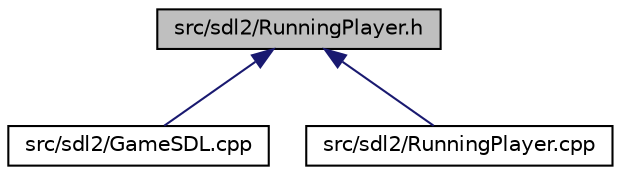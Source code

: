 digraph "src/sdl2/RunningPlayer.h"
{
 // LATEX_PDF_SIZE
  edge [fontname="Helvetica",fontsize="10",labelfontname="Helvetica",labelfontsize="10"];
  node [fontname="Helvetica",fontsize="10",shape=record];
  Node1 [label="src/sdl2/RunningPlayer.h",height=0.2,width=0.4,color="black", fillcolor="grey75", style="filled", fontcolor="black",tooltip=" "];
  Node1 -> Node2 [dir="back",color="midnightblue",fontsize="10",style="solid",fontname="Helvetica"];
  Node2 [label="src/sdl2/GameSDL.cpp",height=0.2,width=0.4,color="black", fillcolor="white", style="filled",URL="$GameSDL_8cpp.html",tooltip=" "];
  Node1 -> Node3 [dir="back",color="midnightblue",fontsize="10",style="solid",fontname="Helvetica"];
  Node3 [label="src/sdl2/RunningPlayer.cpp",height=0.2,width=0.4,color="black", fillcolor="white", style="filled",URL="$RunningPlayer_8cpp.html",tooltip=" "];
}
